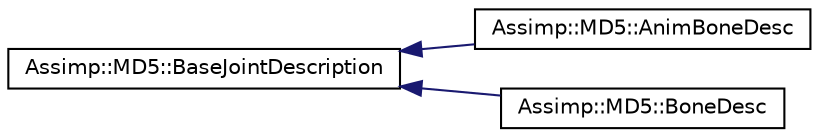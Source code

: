 digraph "Graphical Class Hierarchy"
{
  edge [fontname="Helvetica",fontsize="10",labelfontname="Helvetica",labelfontsize="10"];
  node [fontname="Helvetica",fontsize="10",shape=record];
  rankdir="LR";
  Node1 [label="Assimp::MD5::BaseJointDescription",height=0.2,width=0.4,color="black", fillcolor="white", style="filled",URL="$struct_assimp_1_1_m_d5_1_1_base_joint_description.html"];
  Node1 -> Node2 [dir="back",color="midnightblue",fontsize="10",style="solid",fontname="Helvetica"];
  Node2 [label="Assimp::MD5::AnimBoneDesc",height=0.2,width=0.4,color="black", fillcolor="white", style="filled",URL="$struct_assimp_1_1_m_d5_1_1_anim_bone_desc.html"];
  Node1 -> Node3 [dir="back",color="midnightblue",fontsize="10",style="solid",fontname="Helvetica"];
  Node3 [label="Assimp::MD5::BoneDesc",height=0.2,width=0.4,color="black", fillcolor="white", style="filled",URL="$struct_assimp_1_1_m_d5_1_1_bone_desc.html"];
}
